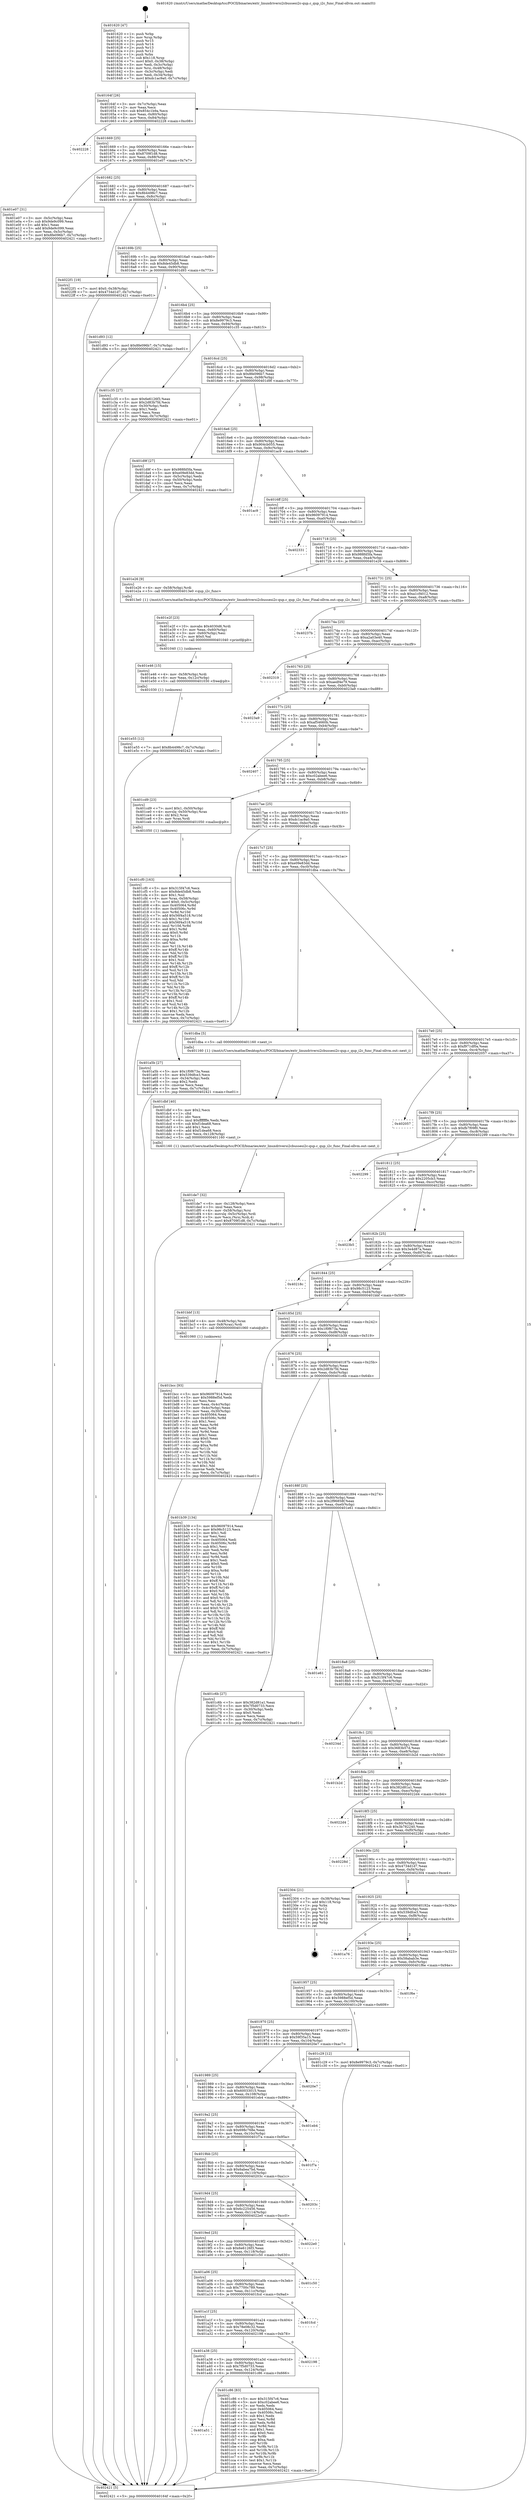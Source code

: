digraph "0x401620" {
  label = "0x401620 (/mnt/c/Users/mathe/Desktop/tcc/POCII/binaries/extr_linuxdriversi2cbussesi2c-qup.c_qup_i2c_func_Final-ollvm.out::main(0))"
  labelloc = "t"
  node[shape=record]

  Entry [label="",width=0.3,height=0.3,shape=circle,fillcolor=black,style=filled]
  "0x40164f" [label="{
     0x40164f [26]\l
     | [instrs]\l
     &nbsp;&nbsp;0x40164f \<+3\>: mov -0x7c(%rbp),%eax\l
     &nbsp;&nbsp;0x401652 \<+2\>: mov %eax,%ecx\l
     &nbsp;&nbsp;0x401654 \<+6\>: sub $0x854c1b9a,%ecx\l
     &nbsp;&nbsp;0x40165a \<+3\>: mov %eax,-0x80(%rbp)\l
     &nbsp;&nbsp;0x40165d \<+6\>: mov %ecx,-0x84(%rbp)\l
     &nbsp;&nbsp;0x401663 \<+6\>: je 0000000000402228 \<main+0xc08\>\l
  }"]
  "0x402228" [label="{
     0x402228\l
  }", style=dashed]
  "0x401669" [label="{
     0x401669 [25]\l
     | [instrs]\l
     &nbsp;&nbsp;0x401669 \<+5\>: jmp 000000000040166e \<main+0x4e\>\l
     &nbsp;&nbsp;0x40166e \<+3\>: mov -0x80(%rbp),%eax\l
     &nbsp;&nbsp;0x401671 \<+5\>: sub $0x8709f1d8,%eax\l
     &nbsp;&nbsp;0x401676 \<+6\>: mov %eax,-0x88(%rbp)\l
     &nbsp;&nbsp;0x40167c \<+6\>: je 0000000000401e07 \<main+0x7e7\>\l
  }"]
  Exit [label="",width=0.3,height=0.3,shape=circle,fillcolor=black,style=filled,peripheries=2]
  "0x401e07" [label="{
     0x401e07 [31]\l
     | [instrs]\l
     &nbsp;&nbsp;0x401e07 \<+3\>: mov -0x5c(%rbp),%eax\l
     &nbsp;&nbsp;0x401e0a \<+5\>: sub $0x9de9c099,%eax\l
     &nbsp;&nbsp;0x401e0f \<+3\>: add $0x1,%eax\l
     &nbsp;&nbsp;0x401e12 \<+5\>: add $0x9de9c099,%eax\l
     &nbsp;&nbsp;0x401e17 \<+3\>: mov %eax,-0x5c(%rbp)\l
     &nbsp;&nbsp;0x401e1a \<+7\>: movl $0x8fe096b7,-0x7c(%rbp)\l
     &nbsp;&nbsp;0x401e21 \<+5\>: jmp 0000000000402421 \<main+0xe01\>\l
  }"]
  "0x401682" [label="{
     0x401682 [25]\l
     | [instrs]\l
     &nbsp;&nbsp;0x401682 \<+5\>: jmp 0000000000401687 \<main+0x67\>\l
     &nbsp;&nbsp;0x401687 \<+3\>: mov -0x80(%rbp),%eax\l
     &nbsp;&nbsp;0x40168a \<+5\>: sub $0x8b4498c7,%eax\l
     &nbsp;&nbsp;0x40168f \<+6\>: mov %eax,-0x8c(%rbp)\l
     &nbsp;&nbsp;0x401695 \<+6\>: je 00000000004022f1 \<main+0xcd1\>\l
  }"]
  "0x401e55" [label="{
     0x401e55 [12]\l
     | [instrs]\l
     &nbsp;&nbsp;0x401e55 \<+7\>: movl $0x8b4498c7,-0x7c(%rbp)\l
     &nbsp;&nbsp;0x401e5c \<+5\>: jmp 0000000000402421 \<main+0xe01\>\l
  }"]
  "0x4022f1" [label="{
     0x4022f1 [19]\l
     | [instrs]\l
     &nbsp;&nbsp;0x4022f1 \<+7\>: movl $0x0,-0x38(%rbp)\l
     &nbsp;&nbsp;0x4022f8 \<+7\>: movl $0x4734d1d7,-0x7c(%rbp)\l
     &nbsp;&nbsp;0x4022ff \<+5\>: jmp 0000000000402421 \<main+0xe01\>\l
  }"]
  "0x40169b" [label="{
     0x40169b [25]\l
     | [instrs]\l
     &nbsp;&nbsp;0x40169b \<+5\>: jmp 00000000004016a0 \<main+0x80\>\l
     &nbsp;&nbsp;0x4016a0 \<+3\>: mov -0x80(%rbp),%eax\l
     &nbsp;&nbsp;0x4016a3 \<+5\>: sub $0x8de45db8,%eax\l
     &nbsp;&nbsp;0x4016a8 \<+6\>: mov %eax,-0x90(%rbp)\l
     &nbsp;&nbsp;0x4016ae \<+6\>: je 0000000000401d93 \<main+0x773\>\l
  }"]
  "0x401e46" [label="{
     0x401e46 [15]\l
     | [instrs]\l
     &nbsp;&nbsp;0x401e46 \<+4\>: mov -0x58(%rbp),%rdi\l
     &nbsp;&nbsp;0x401e4a \<+6\>: mov %eax,-0x12c(%rbp)\l
     &nbsp;&nbsp;0x401e50 \<+5\>: call 0000000000401030 \<free@plt\>\l
     | [calls]\l
     &nbsp;&nbsp;0x401030 \{1\} (unknown)\l
  }"]
  "0x401d93" [label="{
     0x401d93 [12]\l
     | [instrs]\l
     &nbsp;&nbsp;0x401d93 \<+7\>: movl $0x8fe096b7,-0x7c(%rbp)\l
     &nbsp;&nbsp;0x401d9a \<+5\>: jmp 0000000000402421 \<main+0xe01\>\l
  }"]
  "0x4016b4" [label="{
     0x4016b4 [25]\l
     | [instrs]\l
     &nbsp;&nbsp;0x4016b4 \<+5\>: jmp 00000000004016b9 \<main+0x99\>\l
     &nbsp;&nbsp;0x4016b9 \<+3\>: mov -0x80(%rbp),%eax\l
     &nbsp;&nbsp;0x4016bc \<+5\>: sub $0x8e9979c3,%eax\l
     &nbsp;&nbsp;0x4016c1 \<+6\>: mov %eax,-0x94(%rbp)\l
     &nbsp;&nbsp;0x4016c7 \<+6\>: je 0000000000401c35 \<main+0x615\>\l
  }"]
  "0x401e2f" [label="{
     0x401e2f [23]\l
     | [instrs]\l
     &nbsp;&nbsp;0x401e2f \<+10\>: movabs $0x4030d6,%rdi\l
     &nbsp;&nbsp;0x401e39 \<+3\>: mov %eax,-0x60(%rbp)\l
     &nbsp;&nbsp;0x401e3c \<+3\>: mov -0x60(%rbp),%esi\l
     &nbsp;&nbsp;0x401e3f \<+2\>: mov $0x0,%al\l
     &nbsp;&nbsp;0x401e41 \<+5\>: call 0000000000401040 \<printf@plt\>\l
     | [calls]\l
     &nbsp;&nbsp;0x401040 \{1\} (unknown)\l
  }"]
  "0x401c35" [label="{
     0x401c35 [27]\l
     | [instrs]\l
     &nbsp;&nbsp;0x401c35 \<+5\>: mov $0x6e6126f3,%eax\l
     &nbsp;&nbsp;0x401c3a \<+5\>: mov $0x2d83b7fd,%ecx\l
     &nbsp;&nbsp;0x401c3f \<+3\>: mov -0x30(%rbp),%edx\l
     &nbsp;&nbsp;0x401c42 \<+3\>: cmp $0x1,%edx\l
     &nbsp;&nbsp;0x401c45 \<+3\>: cmovl %ecx,%eax\l
     &nbsp;&nbsp;0x401c48 \<+3\>: mov %eax,-0x7c(%rbp)\l
     &nbsp;&nbsp;0x401c4b \<+5\>: jmp 0000000000402421 \<main+0xe01\>\l
  }"]
  "0x4016cd" [label="{
     0x4016cd [25]\l
     | [instrs]\l
     &nbsp;&nbsp;0x4016cd \<+5\>: jmp 00000000004016d2 \<main+0xb2\>\l
     &nbsp;&nbsp;0x4016d2 \<+3\>: mov -0x80(%rbp),%eax\l
     &nbsp;&nbsp;0x4016d5 \<+5\>: sub $0x8fe096b7,%eax\l
     &nbsp;&nbsp;0x4016da \<+6\>: mov %eax,-0x98(%rbp)\l
     &nbsp;&nbsp;0x4016e0 \<+6\>: je 0000000000401d9f \<main+0x77f\>\l
  }"]
  "0x401de7" [label="{
     0x401de7 [32]\l
     | [instrs]\l
     &nbsp;&nbsp;0x401de7 \<+6\>: mov -0x128(%rbp),%ecx\l
     &nbsp;&nbsp;0x401ded \<+3\>: imul %eax,%ecx\l
     &nbsp;&nbsp;0x401df0 \<+4\>: mov -0x58(%rbp),%rsi\l
     &nbsp;&nbsp;0x401df4 \<+4\>: movslq -0x5c(%rbp),%rdi\l
     &nbsp;&nbsp;0x401df8 \<+3\>: mov %ecx,(%rsi,%rdi,4)\l
     &nbsp;&nbsp;0x401dfb \<+7\>: movl $0x8709f1d8,-0x7c(%rbp)\l
     &nbsp;&nbsp;0x401e02 \<+5\>: jmp 0000000000402421 \<main+0xe01\>\l
  }"]
  "0x401d9f" [label="{
     0x401d9f [27]\l
     | [instrs]\l
     &nbsp;&nbsp;0x401d9f \<+5\>: mov $0x988fd5fa,%eax\l
     &nbsp;&nbsp;0x401da4 \<+5\>: mov $0xe09e83dd,%ecx\l
     &nbsp;&nbsp;0x401da9 \<+3\>: mov -0x5c(%rbp),%edx\l
     &nbsp;&nbsp;0x401dac \<+3\>: cmp -0x50(%rbp),%edx\l
     &nbsp;&nbsp;0x401daf \<+3\>: cmovl %ecx,%eax\l
     &nbsp;&nbsp;0x401db2 \<+3\>: mov %eax,-0x7c(%rbp)\l
     &nbsp;&nbsp;0x401db5 \<+5\>: jmp 0000000000402421 \<main+0xe01\>\l
  }"]
  "0x4016e6" [label="{
     0x4016e6 [25]\l
     | [instrs]\l
     &nbsp;&nbsp;0x4016e6 \<+5\>: jmp 00000000004016eb \<main+0xcb\>\l
     &nbsp;&nbsp;0x4016eb \<+3\>: mov -0x80(%rbp),%eax\l
     &nbsp;&nbsp;0x4016ee \<+5\>: sub $0x904cb055,%eax\l
     &nbsp;&nbsp;0x4016f3 \<+6\>: mov %eax,-0x9c(%rbp)\l
     &nbsp;&nbsp;0x4016f9 \<+6\>: je 0000000000401ac9 \<main+0x4a9\>\l
  }"]
  "0x401dbf" [label="{
     0x401dbf [40]\l
     | [instrs]\l
     &nbsp;&nbsp;0x401dbf \<+5\>: mov $0x2,%ecx\l
     &nbsp;&nbsp;0x401dc4 \<+1\>: cltd\l
     &nbsp;&nbsp;0x401dc5 \<+2\>: idiv %ecx\l
     &nbsp;&nbsp;0x401dc7 \<+6\>: imul $0xfffffffe,%edx,%ecx\l
     &nbsp;&nbsp;0x401dcd \<+6\>: sub $0xf1dea68,%ecx\l
     &nbsp;&nbsp;0x401dd3 \<+3\>: add $0x1,%ecx\l
     &nbsp;&nbsp;0x401dd6 \<+6\>: add $0xf1dea68,%ecx\l
     &nbsp;&nbsp;0x401ddc \<+6\>: mov %ecx,-0x128(%rbp)\l
     &nbsp;&nbsp;0x401de2 \<+5\>: call 0000000000401160 \<next_i\>\l
     | [calls]\l
     &nbsp;&nbsp;0x401160 \{1\} (/mnt/c/Users/mathe/Desktop/tcc/POCII/binaries/extr_linuxdriversi2cbussesi2c-qup.c_qup_i2c_func_Final-ollvm.out::next_i)\l
  }"]
  "0x401ac9" [label="{
     0x401ac9\l
  }", style=dashed]
  "0x4016ff" [label="{
     0x4016ff [25]\l
     | [instrs]\l
     &nbsp;&nbsp;0x4016ff \<+5\>: jmp 0000000000401704 \<main+0xe4\>\l
     &nbsp;&nbsp;0x401704 \<+3\>: mov -0x80(%rbp),%eax\l
     &nbsp;&nbsp;0x401707 \<+5\>: sub $0x96097914,%eax\l
     &nbsp;&nbsp;0x40170c \<+6\>: mov %eax,-0xa0(%rbp)\l
     &nbsp;&nbsp;0x401712 \<+6\>: je 0000000000402331 \<main+0xd11\>\l
  }"]
  "0x401cf0" [label="{
     0x401cf0 [163]\l
     | [instrs]\l
     &nbsp;&nbsp;0x401cf0 \<+5\>: mov $0x315f47c6,%ecx\l
     &nbsp;&nbsp;0x401cf5 \<+5\>: mov $0x8de45db8,%edx\l
     &nbsp;&nbsp;0x401cfa \<+3\>: mov $0x1,%sil\l
     &nbsp;&nbsp;0x401cfd \<+4\>: mov %rax,-0x58(%rbp)\l
     &nbsp;&nbsp;0x401d01 \<+7\>: movl $0x0,-0x5c(%rbp)\l
     &nbsp;&nbsp;0x401d08 \<+8\>: mov 0x405064,%r8d\l
     &nbsp;&nbsp;0x401d10 \<+8\>: mov 0x40506c,%r9d\l
     &nbsp;&nbsp;0x401d18 \<+3\>: mov %r8d,%r10d\l
     &nbsp;&nbsp;0x401d1b \<+7\>: add $0x56f4a518,%r10d\l
     &nbsp;&nbsp;0x401d22 \<+4\>: sub $0x1,%r10d\l
     &nbsp;&nbsp;0x401d26 \<+7\>: sub $0x56f4a518,%r10d\l
     &nbsp;&nbsp;0x401d2d \<+4\>: imul %r10d,%r8d\l
     &nbsp;&nbsp;0x401d31 \<+4\>: and $0x1,%r8d\l
     &nbsp;&nbsp;0x401d35 \<+4\>: cmp $0x0,%r8d\l
     &nbsp;&nbsp;0x401d39 \<+4\>: sete %r11b\l
     &nbsp;&nbsp;0x401d3d \<+4\>: cmp $0xa,%r9d\l
     &nbsp;&nbsp;0x401d41 \<+3\>: setl %bl\l
     &nbsp;&nbsp;0x401d44 \<+3\>: mov %r11b,%r14b\l
     &nbsp;&nbsp;0x401d47 \<+4\>: xor $0xff,%r14b\l
     &nbsp;&nbsp;0x401d4b \<+3\>: mov %bl,%r15b\l
     &nbsp;&nbsp;0x401d4e \<+4\>: xor $0xff,%r15b\l
     &nbsp;&nbsp;0x401d52 \<+4\>: xor $0x1,%sil\l
     &nbsp;&nbsp;0x401d56 \<+3\>: mov %r14b,%r12b\l
     &nbsp;&nbsp;0x401d59 \<+4\>: and $0xff,%r12b\l
     &nbsp;&nbsp;0x401d5d \<+3\>: and %sil,%r11b\l
     &nbsp;&nbsp;0x401d60 \<+3\>: mov %r15b,%r13b\l
     &nbsp;&nbsp;0x401d63 \<+4\>: and $0xff,%r13b\l
     &nbsp;&nbsp;0x401d67 \<+3\>: and %sil,%bl\l
     &nbsp;&nbsp;0x401d6a \<+3\>: or %r11b,%r12b\l
     &nbsp;&nbsp;0x401d6d \<+3\>: or %bl,%r13b\l
     &nbsp;&nbsp;0x401d70 \<+3\>: xor %r13b,%r12b\l
     &nbsp;&nbsp;0x401d73 \<+3\>: or %r15b,%r14b\l
     &nbsp;&nbsp;0x401d76 \<+4\>: xor $0xff,%r14b\l
     &nbsp;&nbsp;0x401d7a \<+4\>: or $0x1,%sil\l
     &nbsp;&nbsp;0x401d7e \<+3\>: and %sil,%r14b\l
     &nbsp;&nbsp;0x401d81 \<+3\>: or %r14b,%r12b\l
     &nbsp;&nbsp;0x401d84 \<+4\>: test $0x1,%r12b\l
     &nbsp;&nbsp;0x401d88 \<+3\>: cmovne %edx,%ecx\l
     &nbsp;&nbsp;0x401d8b \<+3\>: mov %ecx,-0x7c(%rbp)\l
     &nbsp;&nbsp;0x401d8e \<+5\>: jmp 0000000000402421 \<main+0xe01\>\l
  }"]
  "0x402331" [label="{
     0x402331\l
  }", style=dashed]
  "0x401718" [label="{
     0x401718 [25]\l
     | [instrs]\l
     &nbsp;&nbsp;0x401718 \<+5\>: jmp 000000000040171d \<main+0xfd\>\l
     &nbsp;&nbsp;0x40171d \<+3\>: mov -0x80(%rbp),%eax\l
     &nbsp;&nbsp;0x401720 \<+5\>: sub $0x988fd5fa,%eax\l
     &nbsp;&nbsp;0x401725 \<+6\>: mov %eax,-0xa4(%rbp)\l
     &nbsp;&nbsp;0x40172b \<+6\>: je 0000000000401e26 \<main+0x806\>\l
  }"]
  "0x401a51" [label="{
     0x401a51\l
  }", style=dashed]
  "0x401e26" [label="{
     0x401e26 [9]\l
     | [instrs]\l
     &nbsp;&nbsp;0x401e26 \<+4\>: mov -0x58(%rbp),%rdi\l
     &nbsp;&nbsp;0x401e2a \<+5\>: call 00000000004013e0 \<qup_i2c_func\>\l
     | [calls]\l
     &nbsp;&nbsp;0x4013e0 \{1\} (/mnt/c/Users/mathe/Desktop/tcc/POCII/binaries/extr_linuxdriversi2cbussesi2c-qup.c_qup_i2c_func_Final-ollvm.out::qup_i2c_func)\l
  }"]
  "0x401731" [label="{
     0x401731 [25]\l
     | [instrs]\l
     &nbsp;&nbsp;0x401731 \<+5\>: jmp 0000000000401736 \<main+0x116\>\l
     &nbsp;&nbsp;0x401736 \<+3\>: mov -0x80(%rbp),%eax\l
     &nbsp;&nbsp;0x401739 \<+5\>: sub $0xa1cf4012,%eax\l
     &nbsp;&nbsp;0x40173e \<+6\>: mov %eax,-0xa8(%rbp)\l
     &nbsp;&nbsp;0x401744 \<+6\>: je 000000000040237b \<main+0xd5b\>\l
  }"]
  "0x401c86" [label="{
     0x401c86 [83]\l
     | [instrs]\l
     &nbsp;&nbsp;0x401c86 \<+5\>: mov $0x315f47c6,%eax\l
     &nbsp;&nbsp;0x401c8b \<+5\>: mov $0xc02abee6,%ecx\l
     &nbsp;&nbsp;0x401c90 \<+2\>: xor %edx,%edx\l
     &nbsp;&nbsp;0x401c92 \<+7\>: mov 0x405064,%esi\l
     &nbsp;&nbsp;0x401c99 \<+7\>: mov 0x40506c,%edi\l
     &nbsp;&nbsp;0x401ca0 \<+3\>: sub $0x1,%edx\l
     &nbsp;&nbsp;0x401ca3 \<+3\>: mov %esi,%r8d\l
     &nbsp;&nbsp;0x401ca6 \<+3\>: add %edx,%r8d\l
     &nbsp;&nbsp;0x401ca9 \<+4\>: imul %r8d,%esi\l
     &nbsp;&nbsp;0x401cad \<+3\>: and $0x1,%esi\l
     &nbsp;&nbsp;0x401cb0 \<+3\>: cmp $0x0,%esi\l
     &nbsp;&nbsp;0x401cb3 \<+4\>: sete %r9b\l
     &nbsp;&nbsp;0x401cb7 \<+3\>: cmp $0xa,%edi\l
     &nbsp;&nbsp;0x401cba \<+4\>: setl %r10b\l
     &nbsp;&nbsp;0x401cbe \<+3\>: mov %r9b,%r11b\l
     &nbsp;&nbsp;0x401cc1 \<+3\>: and %r10b,%r11b\l
     &nbsp;&nbsp;0x401cc4 \<+3\>: xor %r10b,%r9b\l
     &nbsp;&nbsp;0x401cc7 \<+3\>: or %r9b,%r11b\l
     &nbsp;&nbsp;0x401cca \<+4\>: test $0x1,%r11b\l
     &nbsp;&nbsp;0x401cce \<+3\>: cmovne %ecx,%eax\l
     &nbsp;&nbsp;0x401cd1 \<+3\>: mov %eax,-0x7c(%rbp)\l
     &nbsp;&nbsp;0x401cd4 \<+5\>: jmp 0000000000402421 \<main+0xe01\>\l
  }"]
  "0x40237b" [label="{
     0x40237b\l
  }", style=dashed]
  "0x40174a" [label="{
     0x40174a [25]\l
     | [instrs]\l
     &nbsp;&nbsp;0x40174a \<+5\>: jmp 000000000040174f \<main+0x12f\>\l
     &nbsp;&nbsp;0x40174f \<+3\>: mov -0x80(%rbp),%eax\l
     &nbsp;&nbsp;0x401752 \<+5\>: sub $0xa2a03e40,%eax\l
     &nbsp;&nbsp;0x401757 \<+6\>: mov %eax,-0xac(%rbp)\l
     &nbsp;&nbsp;0x40175d \<+6\>: je 0000000000402319 \<main+0xcf9\>\l
  }"]
  "0x401a38" [label="{
     0x401a38 [25]\l
     | [instrs]\l
     &nbsp;&nbsp;0x401a38 \<+5\>: jmp 0000000000401a3d \<main+0x41d\>\l
     &nbsp;&nbsp;0x401a3d \<+3\>: mov -0x80(%rbp),%eax\l
     &nbsp;&nbsp;0x401a40 \<+5\>: sub $0x7f5d0733,%eax\l
     &nbsp;&nbsp;0x401a45 \<+6\>: mov %eax,-0x124(%rbp)\l
     &nbsp;&nbsp;0x401a4b \<+6\>: je 0000000000401c86 \<main+0x666\>\l
  }"]
  "0x402319" [label="{
     0x402319\l
  }", style=dashed]
  "0x401763" [label="{
     0x401763 [25]\l
     | [instrs]\l
     &nbsp;&nbsp;0x401763 \<+5\>: jmp 0000000000401768 \<main+0x148\>\l
     &nbsp;&nbsp;0x401768 \<+3\>: mov -0x80(%rbp),%eax\l
     &nbsp;&nbsp;0x40176b \<+5\>: sub $0xaedf4e79,%eax\l
     &nbsp;&nbsp;0x401770 \<+6\>: mov %eax,-0xb0(%rbp)\l
     &nbsp;&nbsp;0x401776 \<+6\>: je 00000000004023a9 \<main+0xd89\>\l
  }"]
  "0x402198" [label="{
     0x402198\l
  }", style=dashed]
  "0x4023a9" [label="{
     0x4023a9\l
  }", style=dashed]
  "0x40177c" [label="{
     0x40177c [25]\l
     | [instrs]\l
     &nbsp;&nbsp;0x40177c \<+5\>: jmp 0000000000401781 \<main+0x161\>\l
     &nbsp;&nbsp;0x401781 \<+3\>: mov -0x80(%rbp),%eax\l
     &nbsp;&nbsp;0x401784 \<+5\>: sub $0xaf54660b,%eax\l
     &nbsp;&nbsp;0x401789 \<+6\>: mov %eax,-0xb4(%rbp)\l
     &nbsp;&nbsp;0x40178f \<+6\>: je 0000000000402407 \<main+0xde7\>\l
  }"]
  "0x401a1f" [label="{
     0x401a1f [25]\l
     | [instrs]\l
     &nbsp;&nbsp;0x401a1f \<+5\>: jmp 0000000000401a24 \<main+0x404\>\l
     &nbsp;&nbsp;0x401a24 \<+3\>: mov -0x80(%rbp),%eax\l
     &nbsp;&nbsp;0x401a27 \<+5\>: sub $0x78e08c32,%eax\l
     &nbsp;&nbsp;0x401a2c \<+6\>: mov %eax,-0x120(%rbp)\l
     &nbsp;&nbsp;0x401a32 \<+6\>: je 0000000000402198 \<main+0xb78\>\l
  }"]
  "0x402407" [label="{
     0x402407\l
  }", style=dashed]
  "0x401795" [label="{
     0x401795 [25]\l
     | [instrs]\l
     &nbsp;&nbsp;0x401795 \<+5\>: jmp 000000000040179a \<main+0x17a\>\l
     &nbsp;&nbsp;0x40179a \<+3\>: mov -0x80(%rbp),%eax\l
     &nbsp;&nbsp;0x40179d \<+5\>: sub $0xc02abee6,%eax\l
     &nbsp;&nbsp;0x4017a2 \<+6\>: mov %eax,-0xb8(%rbp)\l
     &nbsp;&nbsp;0x4017a8 \<+6\>: je 0000000000401cd9 \<main+0x6b9\>\l
  }"]
  "0x401fcd" [label="{
     0x401fcd\l
  }", style=dashed]
  "0x401cd9" [label="{
     0x401cd9 [23]\l
     | [instrs]\l
     &nbsp;&nbsp;0x401cd9 \<+7\>: movl $0x1,-0x50(%rbp)\l
     &nbsp;&nbsp;0x401ce0 \<+4\>: movslq -0x50(%rbp),%rax\l
     &nbsp;&nbsp;0x401ce4 \<+4\>: shl $0x2,%rax\l
     &nbsp;&nbsp;0x401ce8 \<+3\>: mov %rax,%rdi\l
     &nbsp;&nbsp;0x401ceb \<+5\>: call 0000000000401050 \<malloc@plt\>\l
     | [calls]\l
     &nbsp;&nbsp;0x401050 \{1\} (unknown)\l
  }"]
  "0x4017ae" [label="{
     0x4017ae [25]\l
     | [instrs]\l
     &nbsp;&nbsp;0x4017ae \<+5\>: jmp 00000000004017b3 \<main+0x193\>\l
     &nbsp;&nbsp;0x4017b3 \<+3\>: mov -0x80(%rbp),%eax\l
     &nbsp;&nbsp;0x4017b6 \<+5\>: sub $0xdc1ac9a0,%eax\l
     &nbsp;&nbsp;0x4017bb \<+6\>: mov %eax,-0xbc(%rbp)\l
     &nbsp;&nbsp;0x4017c1 \<+6\>: je 0000000000401a5b \<main+0x43b\>\l
  }"]
  "0x401a06" [label="{
     0x401a06 [25]\l
     | [instrs]\l
     &nbsp;&nbsp;0x401a06 \<+5\>: jmp 0000000000401a0b \<main+0x3eb\>\l
     &nbsp;&nbsp;0x401a0b \<+3\>: mov -0x80(%rbp),%eax\l
     &nbsp;&nbsp;0x401a0e \<+5\>: sub $0x7700c789,%eax\l
     &nbsp;&nbsp;0x401a13 \<+6\>: mov %eax,-0x11c(%rbp)\l
     &nbsp;&nbsp;0x401a19 \<+6\>: je 0000000000401fcd \<main+0x9ad\>\l
  }"]
  "0x401a5b" [label="{
     0x401a5b [27]\l
     | [instrs]\l
     &nbsp;&nbsp;0x401a5b \<+5\>: mov $0x1f0f673a,%eax\l
     &nbsp;&nbsp;0x401a60 \<+5\>: mov $0x539dfce3,%ecx\l
     &nbsp;&nbsp;0x401a65 \<+3\>: mov -0x34(%rbp),%edx\l
     &nbsp;&nbsp;0x401a68 \<+3\>: cmp $0x2,%edx\l
     &nbsp;&nbsp;0x401a6b \<+3\>: cmovne %ecx,%eax\l
     &nbsp;&nbsp;0x401a6e \<+3\>: mov %eax,-0x7c(%rbp)\l
     &nbsp;&nbsp;0x401a71 \<+5\>: jmp 0000000000402421 \<main+0xe01\>\l
  }"]
  "0x4017c7" [label="{
     0x4017c7 [25]\l
     | [instrs]\l
     &nbsp;&nbsp;0x4017c7 \<+5\>: jmp 00000000004017cc \<main+0x1ac\>\l
     &nbsp;&nbsp;0x4017cc \<+3\>: mov -0x80(%rbp),%eax\l
     &nbsp;&nbsp;0x4017cf \<+5\>: sub $0xe09e83dd,%eax\l
     &nbsp;&nbsp;0x4017d4 \<+6\>: mov %eax,-0xc0(%rbp)\l
     &nbsp;&nbsp;0x4017da \<+6\>: je 0000000000401dba \<main+0x79a\>\l
  }"]
  "0x402421" [label="{
     0x402421 [5]\l
     | [instrs]\l
     &nbsp;&nbsp;0x402421 \<+5\>: jmp 000000000040164f \<main+0x2f\>\l
  }"]
  "0x401620" [label="{
     0x401620 [47]\l
     | [instrs]\l
     &nbsp;&nbsp;0x401620 \<+1\>: push %rbp\l
     &nbsp;&nbsp;0x401621 \<+3\>: mov %rsp,%rbp\l
     &nbsp;&nbsp;0x401624 \<+2\>: push %r15\l
     &nbsp;&nbsp;0x401626 \<+2\>: push %r14\l
     &nbsp;&nbsp;0x401628 \<+2\>: push %r13\l
     &nbsp;&nbsp;0x40162a \<+2\>: push %r12\l
     &nbsp;&nbsp;0x40162c \<+1\>: push %rbx\l
     &nbsp;&nbsp;0x40162d \<+7\>: sub $0x118,%rsp\l
     &nbsp;&nbsp;0x401634 \<+7\>: movl $0x0,-0x38(%rbp)\l
     &nbsp;&nbsp;0x40163b \<+3\>: mov %edi,-0x3c(%rbp)\l
     &nbsp;&nbsp;0x40163e \<+4\>: mov %rsi,-0x48(%rbp)\l
     &nbsp;&nbsp;0x401642 \<+3\>: mov -0x3c(%rbp),%edi\l
     &nbsp;&nbsp;0x401645 \<+3\>: mov %edi,-0x34(%rbp)\l
     &nbsp;&nbsp;0x401648 \<+7\>: movl $0xdc1ac9a0,-0x7c(%rbp)\l
  }"]
  "0x401c50" [label="{
     0x401c50\l
  }", style=dashed]
  "0x401dba" [label="{
     0x401dba [5]\l
     | [instrs]\l
     &nbsp;&nbsp;0x401dba \<+5\>: call 0000000000401160 \<next_i\>\l
     | [calls]\l
     &nbsp;&nbsp;0x401160 \{1\} (/mnt/c/Users/mathe/Desktop/tcc/POCII/binaries/extr_linuxdriversi2cbussesi2c-qup.c_qup_i2c_func_Final-ollvm.out::next_i)\l
  }"]
  "0x4017e0" [label="{
     0x4017e0 [25]\l
     | [instrs]\l
     &nbsp;&nbsp;0x4017e0 \<+5\>: jmp 00000000004017e5 \<main+0x1c5\>\l
     &nbsp;&nbsp;0x4017e5 \<+3\>: mov -0x80(%rbp),%eax\l
     &nbsp;&nbsp;0x4017e8 \<+5\>: sub $0xf971df0a,%eax\l
     &nbsp;&nbsp;0x4017ed \<+6\>: mov %eax,-0xc4(%rbp)\l
     &nbsp;&nbsp;0x4017f3 \<+6\>: je 0000000000402057 \<main+0xa37\>\l
  }"]
  "0x4019ed" [label="{
     0x4019ed [25]\l
     | [instrs]\l
     &nbsp;&nbsp;0x4019ed \<+5\>: jmp 00000000004019f2 \<main+0x3d2\>\l
     &nbsp;&nbsp;0x4019f2 \<+3\>: mov -0x80(%rbp),%eax\l
     &nbsp;&nbsp;0x4019f5 \<+5\>: sub $0x6e6126f3,%eax\l
     &nbsp;&nbsp;0x4019fa \<+6\>: mov %eax,-0x118(%rbp)\l
     &nbsp;&nbsp;0x401a00 \<+6\>: je 0000000000401c50 \<main+0x630\>\l
  }"]
  "0x402057" [label="{
     0x402057\l
  }", style=dashed]
  "0x4017f9" [label="{
     0x4017f9 [25]\l
     | [instrs]\l
     &nbsp;&nbsp;0x4017f9 \<+5\>: jmp 00000000004017fe \<main+0x1de\>\l
     &nbsp;&nbsp;0x4017fe \<+3\>: mov -0x80(%rbp),%eax\l
     &nbsp;&nbsp;0x401801 \<+5\>: sub $0xfb7f09f0,%eax\l
     &nbsp;&nbsp;0x401806 \<+6\>: mov %eax,-0xc8(%rbp)\l
     &nbsp;&nbsp;0x40180c \<+6\>: je 0000000000402299 \<main+0xc79\>\l
  }"]
  "0x4022e0" [label="{
     0x4022e0\l
  }", style=dashed]
  "0x402299" [label="{
     0x402299\l
  }", style=dashed]
  "0x401812" [label="{
     0x401812 [25]\l
     | [instrs]\l
     &nbsp;&nbsp;0x401812 \<+5\>: jmp 0000000000401817 \<main+0x1f7\>\l
     &nbsp;&nbsp;0x401817 \<+3\>: mov -0x80(%rbp),%eax\l
     &nbsp;&nbsp;0x40181a \<+5\>: sub $0x2205cb3,%eax\l
     &nbsp;&nbsp;0x40181f \<+6\>: mov %eax,-0xcc(%rbp)\l
     &nbsp;&nbsp;0x401825 \<+6\>: je 00000000004023b5 \<main+0xd95\>\l
  }"]
  "0x4019d4" [label="{
     0x4019d4 [25]\l
     | [instrs]\l
     &nbsp;&nbsp;0x4019d4 \<+5\>: jmp 00000000004019d9 \<main+0x3b9\>\l
     &nbsp;&nbsp;0x4019d9 \<+3\>: mov -0x80(%rbp),%eax\l
     &nbsp;&nbsp;0x4019dc \<+5\>: sub $0x6c225456,%eax\l
     &nbsp;&nbsp;0x4019e1 \<+6\>: mov %eax,-0x114(%rbp)\l
     &nbsp;&nbsp;0x4019e7 \<+6\>: je 00000000004022e0 \<main+0xcc0\>\l
  }"]
  "0x4023b5" [label="{
     0x4023b5\l
  }", style=dashed]
  "0x40182b" [label="{
     0x40182b [25]\l
     | [instrs]\l
     &nbsp;&nbsp;0x40182b \<+5\>: jmp 0000000000401830 \<main+0x210\>\l
     &nbsp;&nbsp;0x401830 \<+3\>: mov -0x80(%rbp),%eax\l
     &nbsp;&nbsp;0x401833 \<+5\>: sub $0x3e4d87a,%eax\l
     &nbsp;&nbsp;0x401838 \<+6\>: mov %eax,-0xd0(%rbp)\l
     &nbsp;&nbsp;0x40183e \<+6\>: je 000000000040218c \<main+0xb6c\>\l
  }"]
  "0x40203c" [label="{
     0x40203c\l
  }", style=dashed]
  "0x40218c" [label="{
     0x40218c\l
  }", style=dashed]
  "0x401844" [label="{
     0x401844 [25]\l
     | [instrs]\l
     &nbsp;&nbsp;0x401844 \<+5\>: jmp 0000000000401849 \<main+0x229\>\l
     &nbsp;&nbsp;0x401849 \<+3\>: mov -0x80(%rbp),%eax\l
     &nbsp;&nbsp;0x40184c \<+5\>: sub $0x98c5123,%eax\l
     &nbsp;&nbsp;0x401851 \<+6\>: mov %eax,-0xd4(%rbp)\l
     &nbsp;&nbsp;0x401857 \<+6\>: je 0000000000401bbf \<main+0x59f\>\l
  }"]
  "0x4019bb" [label="{
     0x4019bb [25]\l
     | [instrs]\l
     &nbsp;&nbsp;0x4019bb \<+5\>: jmp 00000000004019c0 \<main+0x3a0\>\l
     &nbsp;&nbsp;0x4019c0 \<+3\>: mov -0x80(%rbp),%eax\l
     &nbsp;&nbsp;0x4019c3 \<+5\>: sub $0x6abea7bd,%eax\l
     &nbsp;&nbsp;0x4019c8 \<+6\>: mov %eax,-0x110(%rbp)\l
     &nbsp;&nbsp;0x4019ce \<+6\>: je 000000000040203c \<main+0xa1c\>\l
  }"]
  "0x401bbf" [label="{
     0x401bbf [13]\l
     | [instrs]\l
     &nbsp;&nbsp;0x401bbf \<+4\>: mov -0x48(%rbp),%rax\l
     &nbsp;&nbsp;0x401bc3 \<+4\>: mov 0x8(%rax),%rdi\l
     &nbsp;&nbsp;0x401bc7 \<+5\>: call 0000000000401060 \<atoi@plt\>\l
     | [calls]\l
     &nbsp;&nbsp;0x401060 \{1\} (unknown)\l
  }"]
  "0x40185d" [label="{
     0x40185d [25]\l
     | [instrs]\l
     &nbsp;&nbsp;0x40185d \<+5\>: jmp 0000000000401862 \<main+0x242\>\l
     &nbsp;&nbsp;0x401862 \<+3\>: mov -0x80(%rbp),%eax\l
     &nbsp;&nbsp;0x401865 \<+5\>: sub $0x1f0f673a,%eax\l
     &nbsp;&nbsp;0x40186a \<+6\>: mov %eax,-0xd8(%rbp)\l
     &nbsp;&nbsp;0x401870 \<+6\>: je 0000000000401b39 \<main+0x519\>\l
  }"]
  "0x401f7a" [label="{
     0x401f7a\l
  }", style=dashed]
  "0x401b39" [label="{
     0x401b39 [134]\l
     | [instrs]\l
     &nbsp;&nbsp;0x401b39 \<+5\>: mov $0x96097914,%eax\l
     &nbsp;&nbsp;0x401b3e \<+5\>: mov $0x98c5123,%ecx\l
     &nbsp;&nbsp;0x401b43 \<+2\>: mov $0x1,%dl\l
     &nbsp;&nbsp;0x401b45 \<+2\>: xor %esi,%esi\l
     &nbsp;&nbsp;0x401b47 \<+7\>: mov 0x405064,%edi\l
     &nbsp;&nbsp;0x401b4e \<+8\>: mov 0x40506c,%r8d\l
     &nbsp;&nbsp;0x401b56 \<+3\>: sub $0x1,%esi\l
     &nbsp;&nbsp;0x401b59 \<+3\>: mov %edi,%r9d\l
     &nbsp;&nbsp;0x401b5c \<+3\>: add %esi,%r9d\l
     &nbsp;&nbsp;0x401b5f \<+4\>: imul %r9d,%edi\l
     &nbsp;&nbsp;0x401b63 \<+3\>: and $0x1,%edi\l
     &nbsp;&nbsp;0x401b66 \<+3\>: cmp $0x0,%edi\l
     &nbsp;&nbsp;0x401b69 \<+4\>: sete %r10b\l
     &nbsp;&nbsp;0x401b6d \<+4\>: cmp $0xa,%r8d\l
     &nbsp;&nbsp;0x401b71 \<+4\>: setl %r11b\l
     &nbsp;&nbsp;0x401b75 \<+3\>: mov %r10b,%bl\l
     &nbsp;&nbsp;0x401b78 \<+3\>: xor $0xff,%bl\l
     &nbsp;&nbsp;0x401b7b \<+3\>: mov %r11b,%r14b\l
     &nbsp;&nbsp;0x401b7e \<+4\>: xor $0xff,%r14b\l
     &nbsp;&nbsp;0x401b82 \<+3\>: xor $0x0,%dl\l
     &nbsp;&nbsp;0x401b85 \<+3\>: mov %bl,%r15b\l
     &nbsp;&nbsp;0x401b88 \<+4\>: and $0x0,%r15b\l
     &nbsp;&nbsp;0x401b8c \<+3\>: and %dl,%r10b\l
     &nbsp;&nbsp;0x401b8f \<+3\>: mov %r14b,%r12b\l
     &nbsp;&nbsp;0x401b92 \<+4\>: and $0x0,%r12b\l
     &nbsp;&nbsp;0x401b96 \<+3\>: and %dl,%r11b\l
     &nbsp;&nbsp;0x401b99 \<+3\>: or %r10b,%r15b\l
     &nbsp;&nbsp;0x401b9c \<+3\>: or %r11b,%r12b\l
     &nbsp;&nbsp;0x401b9f \<+3\>: xor %r12b,%r15b\l
     &nbsp;&nbsp;0x401ba2 \<+3\>: or %r14b,%bl\l
     &nbsp;&nbsp;0x401ba5 \<+3\>: xor $0xff,%bl\l
     &nbsp;&nbsp;0x401ba8 \<+3\>: or $0x0,%dl\l
     &nbsp;&nbsp;0x401bab \<+2\>: and %dl,%bl\l
     &nbsp;&nbsp;0x401bad \<+3\>: or %bl,%r15b\l
     &nbsp;&nbsp;0x401bb0 \<+4\>: test $0x1,%r15b\l
     &nbsp;&nbsp;0x401bb4 \<+3\>: cmovne %ecx,%eax\l
     &nbsp;&nbsp;0x401bb7 \<+3\>: mov %eax,-0x7c(%rbp)\l
     &nbsp;&nbsp;0x401bba \<+5\>: jmp 0000000000402421 \<main+0xe01\>\l
  }"]
  "0x401876" [label="{
     0x401876 [25]\l
     | [instrs]\l
     &nbsp;&nbsp;0x401876 \<+5\>: jmp 000000000040187b \<main+0x25b\>\l
     &nbsp;&nbsp;0x40187b \<+3\>: mov -0x80(%rbp),%eax\l
     &nbsp;&nbsp;0x40187e \<+5\>: sub $0x2d83b7fd,%eax\l
     &nbsp;&nbsp;0x401883 \<+6\>: mov %eax,-0xdc(%rbp)\l
     &nbsp;&nbsp;0x401889 \<+6\>: je 0000000000401c6b \<main+0x64b\>\l
  }"]
  "0x401bcc" [label="{
     0x401bcc [93]\l
     | [instrs]\l
     &nbsp;&nbsp;0x401bcc \<+5\>: mov $0x96097914,%ecx\l
     &nbsp;&nbsp;0x401bd1 \<+5\>: mov $0x5988ef5d,%edx\l
     &nbsp;&nbsp;0x401bd6 \<+2\>: xor %esi,%esi\l
     &nbsp;&nbsp;0x401bd8 \<+3\>: mov %eax,-0x4c(%rbp)\l
     &nbsp;&nbsp;0x401bdb \<+3\>: mov -0x4c(%rbp),%eax\l
     &nbsp;&nbsp;0x401bde \<+3\>: mov %eax,-0x30(%rbp)\l
     &nbsp;&nbsp;0x401be1 \<+7\>: mov 0x405064,%eax\l
     &nbsp;&nbsp;0x401be8 \<+8\>: mov 0x40506c,%r8d\l
     &nbsp;&nbsp;0x401bf0 \<+3\>: sub $0x1,%esi\l
     &nbsp;&nbsp;0x401bf3 \<+3\>: mov %eax,%r9d\l
     &nbsp;&nbsp;0x401bf6 \<+3\>: add %esi,%r9d\l
     &nbsp;&nbsp;0x401bf9 \<+4\>: imul %r9d,%eax\l
     &nbsp;&nbsp;0x401bfd \<+3\>: and $0x1,%eax\l
     &nbsp;&nbsp;0x401c00 \<+3\>: cmp $0x0,%eax\l
     &nbsp;&nbsp;0x401c03 \<+4\>: sete %r10b\l
     &nbsp;&nbsp;0x401c07 \<+4\>: cmp $0xa,%r8d\l
     &nbsp;&nbsp;0x401c0b \<+4\>: setl %r11b\l
     &nbsp;&nbsp;0x401c0f \<+3\>: mov %r10b,%bl\l
     &nbsp;&nbsp;0x401c12 \<+3\>: and %r11b,%bl\l
     &nbsp;&nbsp;0x401c15 \<+3\>: xor %r11b,%r10b\l
     &nbsp;&nbsp;0x401c18 \<+3\>: or %r10b,%bl\l
     &nbsp;&nbsp;0x401c1b \<+3\>: test $0x1,%bl\l
     &nbsp;&nbsp;0x401c1e \<+3\>: cmovne %edx,%ecx\l
     &nbsp;&nbsp;0x401c21 \<+3\>: mov %ecx,-0x7c(%rbp)\l
     &nbsp;&nbsp;0x401c24 \<+5\>: jmp 0000000000402421 \<main+0xe01\>\l
  }"]
  "0x4019a2" [label="{
     0x4019a2 [25]\l
     | [instrs]\l
     &nbsp;&nbsp;0x4019a2 \<+5\>: jmp 00000000004019a7 \<main+0x387\>\l
     &nbsp;&nbsp;0x4019a7 \<+3\>: mov -0x80(%rbp),%eax\l
     &nbsp;&nbsp;0x4019aa \<+5\>: sub $0x698c768e,%eax\l
     &nbsp;&nbsp;0x4019af \<+6\>: mov %eax,-0x10c(%rbp)\l
     &nbsp;&nbsp;0x4019b5 \<+6\>: je 0000000000401f7a \<main+0x95a\>\l
  }"]
  "0x401c6b" [label="{
     0x401c6b [27]\l
     | [instrs]\l
     &nbsp;&nbsp;0x401c6b \<+5\>: mov $0x382d81a1,%eax\l
     &nbsp;&nbsp;0x401c70 \<+5\>: mov $0x7f5d0733,%ecx\l
     &nbsp;&nbsp;0x401c75 \<+3\>: mov -0x30(%rbp),%edx\l
     &nbsp;&nbsp;0x401c78 \<+3\>: cmp $0x0,%edx\l
     &nbsp;&nbsp;0x401c7b \<+3\>: cmove %ecx,%eax\l
     &nbsp;&nbsp;0x401c7e \<+3\>: mov %eax,-0x7c(%rbp)\l
     &nbsp;&nbsp;0x401c81 \<+5\>: jmp 0000000000402421 \<main+0xe01\>\l
  }"]
  "0x40188f" [label="{
     0x40188f [25]\l
     | [instrs]\l
     &nbsp;&nbsp;0x40188f \<+5\>: jmp 0000000000401894 \<main+0x274\>\l
     &nbsp;&nbsp;0x401894 \<+3\>: mov -0x80(%rbp),%eax\l
     &nbsp;&nbsp;0x401897 \<+5\>: sub $0x2f96858f,%eax\l
     &nbsp;&nbsp;0x40189c \<+6\>: mov %eax,-0xe0(%rbp)\l
     &nbsp;&nbsp;0x4018a2 \<+6\>: je 0000000000401e61 \<main+0x841\>\l
  }"]
  "0x401eb4" [label="{
     0x401eb4\l
  }", style=dashed]
  "0x401e61" [label="{
     0x401e61\l
  }", style=dashed]
  "0x4018a8" [label="{
     0x4018a8 [25]\l
     | [instrs]\l
     &nbsp;&nbsp;0x4018a8 \<+5\>: jmp 00000000004018ad \<main+0x28d\>\l
     &nbsp;&nbsp;0x4018ad \<+3\>: mov -0x80(%rbp),%eax\l
     &nbsp;&nbsp;0x4018b0 \<+5\>: sub $0x315f47c6,%eax\l
     &nbsp;&nbsp;0x4018b5 \<+6\>: mov %eax,-0xe4(%rbp)\l
     &nbsp;&nbsp;0x4018bb \<+6\>: je 000000000040234d \<main+0xd2d\>\l
  }"]
  "0x401989" [label="{
     0x401989 [25]\l
     | [instrs]\l
     &nbsp;&nbsp;0x401989 \<+5\>: jmp 000000000040198e \<main+0x36e\>\l
     &nbsp;&nbsp;0x40198e \<+3\>: mov -0x80(%rbp),%eax\l
     &nbsp;&nbsp;0x401991 \<+5\>: sub $0x60033015,%eax\l
     &nbsp;&nbsp;0x401996 \<+6\>: mov %eax,-0x108(%rbp)\l
     &nbsp;&nbsp;0x40199c \<+6\>: je 0000000000401eb4 \<main+0x894\>\l
  }"]
  "0x40234d" [label="{
     0x40234d\l
  }", style=dashed]
  "0x4018c1" [label="{
     0x4018c1 [25]\l
     | [instrs]\l
     &nbsp;&nbsp;0x4018c1 \<+5\>: jmp 00000000004018c6 \<main+0x2a6\>\l
     &nbsp;&nbsp;0x4018c6 \<+3\>: mov -0x80(%rbp),%eax\l
     &nbsp;&nbsp;0x4018c9 \<+5\>: sub $0x3683b57d,%eax\l
     &nbsp;&nbsp;0x4018ce \<+6\>: mov %eax,-0xe8(%rbp)\l
     &nbsp;&nbsp;0x4018d4 \<+6\>: je 0000000000401b2d \<main+0x50d\>\l
  }"]
  "0x4020e7" [label="{
     0x4020e7\l
  }", style=dashed]
  "0x401b2d" [label="{
     0x401b2d\l
  }", style=dashed]
  "0x4018da" [label="{
     0x4018da [25]\l
     | [instrs]\l
     &nbsp;&nbsp;0x4018da \<+5\>: jmp 00000000004018df \<main+0x2bf\>\l
     &nbsp;&nbsp;0x4018df \<+3\>: mov -0x80(%rbp),%eax\l
     &nbsp;&nbsp;0x4018e2 \<+5\>: sub $0x382d81a1,%eax\l
     &nbsp;&nbsp;0x4018e7 \<+6\>: mov %eax,-0xec(%rbp)\l
     &nbsp;&nbsp;0x4018ed \<+6\>: je 00000000004022d4 \<main+0xcb4\>\l
  }"]
  "0x401970" [label="{
     0x401970 [25]\l
     | [instrs]\l
     &nbsp;&nbsp;0x401970 \<+5\>: jmp 0000000000401975 \<main+0x355\>\l
     &nbsp;&nbsp;0x401975 \<+3\>: mov -0x80(%rbp),%eax\l
     &nbsp;&nbsp;0x401978 \<+5\>: sub $0x59f35a15,%eax\l
     &nbsp;&nbsp;0x40197d \<+6\>: mov %eax,-0x104(%rbp)\l
     &nbsp;&nbsp;0x401983 \<+6\>: je 00000000004020e7 \<main+0xac7\>\l
  }"]
  "0x4022d4" [label="{
     0x4022d4\l
  }", style=dashed]
  "0x4018f3" [label="{
     0x4018f3 [25]\l
     | [instrs]\l
     &nbsp;&nbsp;0x4018f3 \<+5\>: jmp 00000000004018f8 \<main+0x2d8\>\l
     &nbsp;&nbsp;0x4018f8 \<+3\>: mov -0x80(%rbp),%eax\l
     &nbsp;&nbsp;0x4018fb \<+5\>: sub $0x3b782240,%eax\l
     &nbsp;&nbsp;0x401900 \<+6\>: mov %eax,-0xf0(%rbp)\l
     &nbsp;&nbsp;0x401906 \<+6\>: je 000000000040228d \<main+0xc6d\>\l
  }"]
  "0x401c29" [label="{
     0x401c29 [12]\l
     | [instrs]\l
     &nbsp;&nbsp;0x401c29 \<+7\>: movl $0x8e9979c3,-0x7c(%rbp)\l
     &nbsp;&nbsp;0x401c30 \<+5\>: jmp 0000000000402421 \<main+0xe01\>\l
  }"]
  "0x40228d" [label="{
     0x40228d\l
  }", style=dashed]
  "0x40190c" [label="{
     0x40190c [25]\l
     | [instrs]\l
     &nbsp;&nbsp;0x40190c \<+5\>: jmp 0000000000401911 \<main+0x2f1\>\l
     &nbsp;&nbsp;0x401911 \<+3\>: mov -0x80(%rbp),%eax\l
     &nbsp;&nbsp;0x401914 \<+5\>: sub $0x4734d1d7,%eax\l
     &nbsp;&nbsp;0x401919 \<+6\>: mov %eax,-0xf4(%rbp)\l
     &nbsp;&nbsp;0x40191f \<+6\>: je 0000000000402304 \<main+0xce4\>\l
  }"]
  "0x401957" [label="{
     0x401957 [25]\l
     | [instrs]\l
     &nbsp;&nbsp;0x401957 \<+5\>: jmp 000000000040195c \<main+0x33c\>\l
     &nbsp;&nbsp;0x40195c \<+3\>: mov -0x80(%rbp),%eax\l
     &nbsp;&nbsp;0x40195f \<+5\>: sub $0x5988ef5d,%eax\l
     &nbsp;&nbsp;0x401964 \<+6\>: mov %eax,-0x100(%rbp)\l
     &nbsp;&nbsp;0x40196a \<+6\>: je 0000000000401c29 \<main+0x609\>\l
  }"]
  "0x402304" [label="{
     0x402304 [21]\l
     | [instrs]\l
     &nbsp;&nbsp;0x402304 \<+3\>: mov -0x38(%rbp),%eax\l
     &nbsp;&nbsp;0x402307 \<+7\>: add $0x118,%rsp\l
     &nbsp;&nbsp;0x40230e \<+1\>: pop %rbx\l
     &nbsp;&nbsp;0x40230f \<+2\>: pop %r12\l
     &nbsp;&nbsp;0x402311 \<+2\>: pop %r13\l
     &nbsp;&nbsp;0x402313 \<+2\>: pop %r14\l
     &nbsp;&nbsp;0x402315 \<+2\>: pop %r15\l
     &nbsp;&nbsp;0x402317 \<+1\>: pop %rbp\l
     &nbsp;&nbsp;0x402318 \<+1\>: ret\l
  }"]
  "0x401925" [label="{
     0x401925 [25]\l
     | [instrs]\l
     &nbsp;&nbsp;0x401925 \<+5\>: jmp 000000000040192a \<main+0x30a\>\l
     &nbsp;&nbsp;0x40192a \<+3\>: mov -0x80(%rbp),%eax\l
     &nbsp;&nbsp;0x40192d \<+5\>: sub $0x539dfce3,%eax\l
     &nbsp;&nbsp;0x401932 \<+6\>: mov %eax,-0xf8(%rbp)\l
     &nbsp;&nbsp;0x401938 \<+6\>: je 0000000000401a76 \<main+0x456\>\l
  }"]
  "0x401f6e" [label="{
     0x401f6e\l
  }", style=dashed]
  "0x401a76" [label="{
     0x401a76\l
  }", style=dashed]
  "0x40193e" [label="{
     0x40193e [25]\l
     | [instrs]\l
     &nbsp;&nbsp;0x40193e \<+5\>: jmp 0000000000401943 \<main+0x323\>\l
     &nbsp;&nbsp;0x401943 \<+3\>: mov -0x80(%rbp),%eax\l
     &nbsp;&nbsp;0x401946 \<+5\>: sub $0x58abab3e,%eax\l
     &nbsp;&nbsp;0x40194b \<+6\>: mov %eax,-0xfc(%rbp)\l
     &nbsp;&nbsp;0x401951 \<+6\>: je 0000000000401f6e \<main+0x94e\>\l
  }"]
  Entry -> "0x401620" [label=" 1"]
  "0x40164f" -> "0x402228" [label=" 0"]
  "0x40164f" -> "0x401669" [label=" 16"]
  "0x402304" -> Exit [label=" 1"]
  "0x401669" -> "0x401e07" [label=" 1"]
  "0x401669" -> "0x401682" [label=" 15"]
  "0x4022f1" -> "0x402421" [label=" 1"]
  "0x401682" -> "0x4022f1" [label=" 1"]
  "0x401682" -> "0x40169b" [label=" 14"]
  "0x401e55" -> "0x402421" [label=" 1"]
  "0x40169b" -> "0x401d93" [label=" 1"]
  "0x40169b" -> "0x4016b4" [label=" 13"]
  "0x401e46" -> "0x401e55" [label=" 1"]
  "0x4016b4" -> "0x401c35" [label=" 1"]
  "0x4016b4" -> "0x4016cd" [label=" 12"]
  "0x401e2f" -> "0x401e46" [label=" 1"]
  "0x4016cd" -> "0x401d9f" [label=" 2"]
  "0x4016cd" -> "0x4016e6" [label=" 10"]
  "0x401e26" -> "0x401e2f" [label=" 1"]
  "0x4016e6" -> "0x401ac9" [label=" 0"]
  "0x4016e6" -> "0x4016ff" [label=" 10"]
  "0x401e07" -> "0x402421" [label=" 1"]
  "0x4016ff" -> "0x402331" [label=" 0"]
  "0x4016ff" -> "0x401718" [label=" 10"]
  "0x401de7" -> "0x402421" [label=" 1"]
  "0x401718" -> "0x401e26" [label=" 1"]
  "0x401718" -> "0x401731" [label=" 9"]
  "0x401dbf" -> "0x401de7" [label=" 1"]
  "0x401731" -> "0x40237b" [label=" 0"]
  "0x401731" -> "0x40174a" [label=" 9"]
  "0x401dba" -> "0x401dbf" [label=" 1"]
  "0x40174a" -> "0x402319" [label=" 0"]
  "0x40174a" -> "0x401763" [label=" 9"]
  "0x401d93" -> "0x402421" [label=" 1"]
  "0x401763" -> "0x4023a9" [label=" 0"]
  "0x401763" -> "0x40177c" [label=" 9"]
  "0x401cf0" -> "0x402421" [label=" 1"]
  "0x40177c" -> "0x402407" [label=" 0"]
  "0x40177c" -> "0x401795" [label=" 9"]
  "0x401c86" -> "0x402421" [label=" 1"]
  "0x401795" -> "0x401cd9" [label=" 1"]
  "0x401795" -> "0x4017ae" [label=" 8"]
  "0x401a38" -> "0x401a51" [label=" 0"]
  "0x4017ae" -> "0x401a5b" [label=" 1"]
  "0x4017ae" -> "0x4017c7" [label=" 7"]
  "0x401a5b" -> "0x402421" [label=" 1"]
  "0x401620" -> "0x40164f" [label=" 1"]
  "0x402421" -> "0x40164f" [label=" 15"]
  "0x401d9f" -> "0x402421" [label=" 2"]
  "0x4017c7" -> "0x401dba" [label=" 1"]
  "0x4017c7" -> "0x4017e0" [label=" 6"]
  "0x401a1f" -> "0x401a38" [label=" 1"]
  "0x4017e0" -> "0x402057" [label=" 0"]
  "0x4017e0" -> "0x4017f9" [label=" 6"]
  "0x401cd9" -> "0x401cf0" [label=" 1"]
  "0x4017f9" -> "0x402299" [label=" 0"]
  "0x4017f9" -> "0x401812" [label=" 6"]
  "0x401a06" -> "0x401a1f" [label=" 1"]
  "0x401812" -> "0x4023b5" [label=" 0"]
  "0x401812" -> "0x40182b" [label=" 6"]
  "0x401a38" -> "0x401c86" [label=" 1"]
  "0x40182b" -> "0x40218c" [label=" 0"]
  "0x40182b" -> "0x401844" [label=" 6"]
  "0x4019ed" -> "0x401a06" [label=" 1"]
  "0x401844" -> "0x401bbf" [label=" 1"]
  "0x401844" -> "0x40185d" [label=" 5"]
  "0x401a1f" -> "0x402198" [label=" 0"]
  "0x40185d" -> "0x401b39" [label=" 1"]
  "0x40185d" -> "0x401876" [label=" 4"]
  "0x401b39" -> "0x402421" [label=" 1"]
  "0x401bbf" -> "0x401bcc" [label=" 1"]
  "0x401bcc" -> "0x402421" [label=" 1"]
  "0x4019d4" -> "0x4019ed" [label=" 1"]
  "0x401876" -> "0x401c6b" [label=" 1"]
  "0x401876" -> "0x40188f" [label=" 3"]
  "0x401a06" -> "0x401fcd" [label=" 0"]
  "0x40188f" -> "0x401e61" [label=" 0"]
  "0x40188f" -> "0x4018a8" [label=" 3"]
  "0x4019bb" -> "0x4019d4" [label=" 1"]
  "0x4018a8" -> "0x40234d" [label=" 0"]
  "0x4018a8" -> "0x4018c1" [label=" 3"]
  "0x4019ed" -> "0x401c50" [label=" 0"]
  "0x4018c1" -> "0x401b2d" [label=" 0"]
  "0x4018c1" -> "0x4018da" [label=" 3"]
  "0x4019a2" -> "0x4019bb" [label=" 1"]
  "0x4018da" -> "0x4022d4" [label=" 0"]
  "0x4018da" -> "0x4018f3" [label=" 3"]
  "0x4019d4" -> "0x4022e0" [label=" 0"]
  "0x4018f3" -> "0x40228d" [label=" 0"]
  "0x4018f3" -> "0x40190c" [label=" 3"]
  "0x401989" -> "0x4019a2" [label=" 1"]
  "0x40190c" -> "0x402304" [label=" 1"]
  "0x40190c" -> "0x401925" [label=" 2"]
  "0x4019bb" -> "0x40203c" [label=" 0"]
  "0x401925" -> "0x401a76" [label=" 0"]
  "0x401925" -> "0x40193e" [label=" 2"]
  "0x401970" -> "0x401989" [label=" 1"]
  "0x40193e" -> "0x401f6e" [label=" 0"]
  "0x40193e" -> "0x401957" [label=" 2"]
  "0x401989" -> "0x401eb4" [label=" 0"]
  "0x401957" -> "0x401c29" [label=" 1"]
  "0x401957" -> "0x401970" [label=" 1"]
  "0x401c29" -> "0x402421" [label=" 1"]
  "0x401c35" -> "0x402421" [label=" 1"]
  "0x401c6b" -> "0x402421" [label=" 1"]
  "0x4019a2" -> "0x401f7a" [label=" 0"]
  "0x401970" -> "0x4020e7" [label=" 0"]
}
